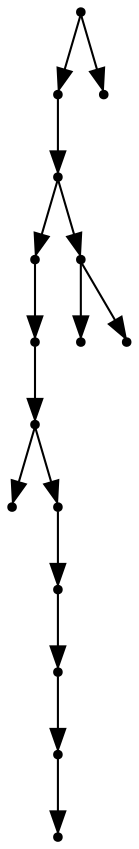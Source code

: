 digraph {
  15 [shape=point];
  13 [shape=point];
  12 [shape=point];
  8 [shape=point];
  7 [shape=point];
  6 [shape=point];
  0 [shape=point];
  5 [shape=point];
  4 [shape=point];
  3 [shape=point];
  2 [shape=point];
  1 [shape=point];
  11 [shape=point];
  9 [shape=point];
  10 [shape=point];
  14 [shape=point];
15 -> 13;
13 -> 12;
12 -> 8;
8 -> 7;
7 -> 6;
6 -> 0;
6 -> 5;
5 -> 4;
4 -> 3;
3 -> 2;
2 -> 1;
12 -> 11;
11 -> 9;
11 -> 10;
15 -> 14;
}
